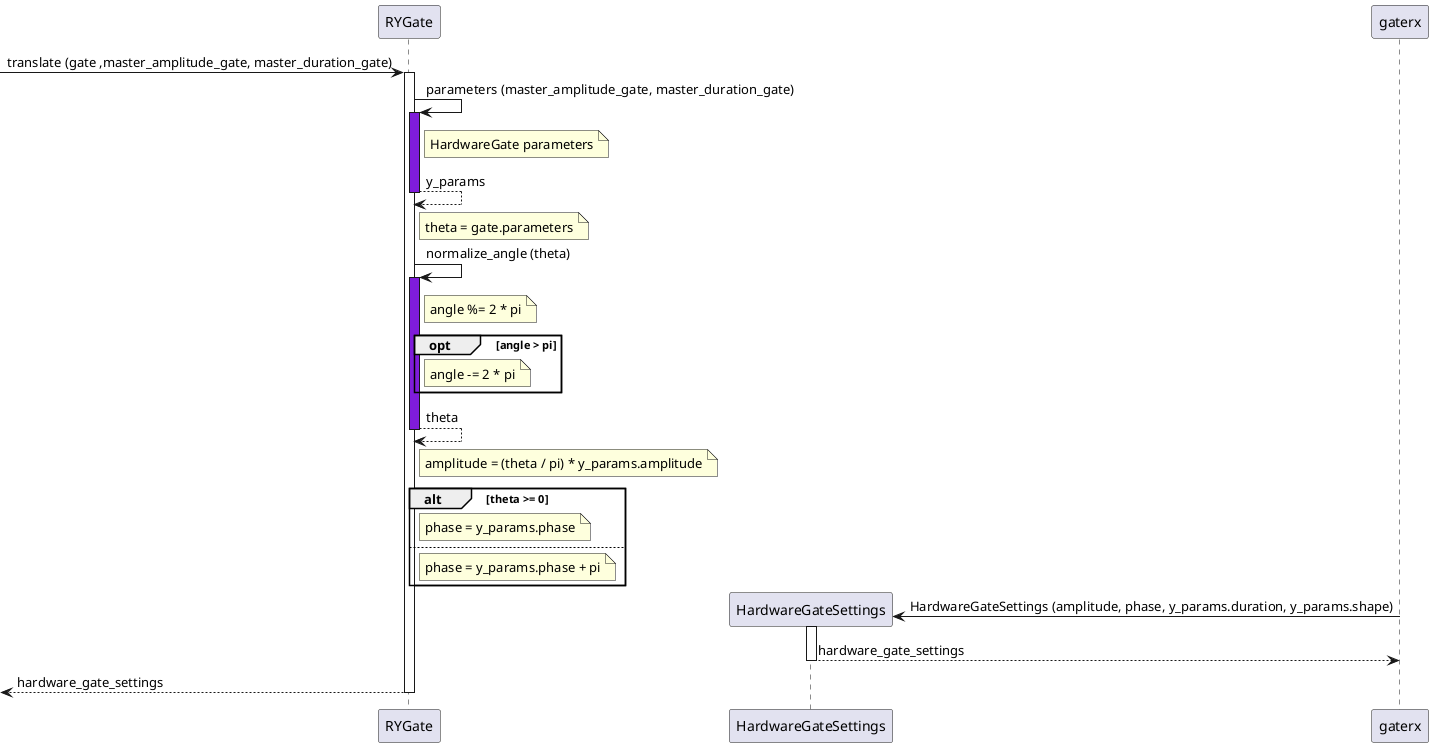@startuml

participant RYGate as gatery
participant HardwareGateSettings as hardset

[-> gatery ++: translate (gate ,master_amplitude_gate, master_duration_gate)
gatery -> gatery: parameters (master_amplitude_gate, master_duration_gate)
activate gatery #7F1CDB
note right of gatery: HardwareGate parameters
return y_params
note right of gatery: theta = gate.parameters
gatery -> gatery: normalize_angle (theta)
activate gatery #7F1CDB
note right of gatery: angle %= 2 * pi
opt angle > pi
    note right of gatery: angle -= 2 * pi
end
return theta
note right of gatery: amplitude = (theta / pi) * y_params.amplitude
alt theta >= 0
    note right of gatery: phase = y_params.phase
else
    note right of gatery: phase = y_params.phase + pi
end

gaterx -> hardset **: HardwareGateSettings (amplitude, phase, y_params.duration, y_params.shape)
activate hardset
return hardware_gate_settings
return hardware_gate_settings

@enduml
